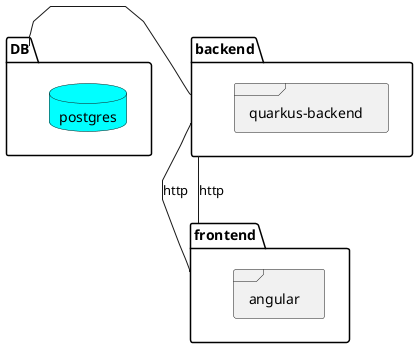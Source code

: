 @startuml

skinparam linetype polyline
skinparam databaseBackgroundColor Aqua

package backend{
    frame "quarkus-backend"
}

package frontend{

    frame "angular"
}

package "DB" {
    database "postgres"
}

DB -r- backend
backend -d- frontend : http
frontend -- backend : http

@enduml